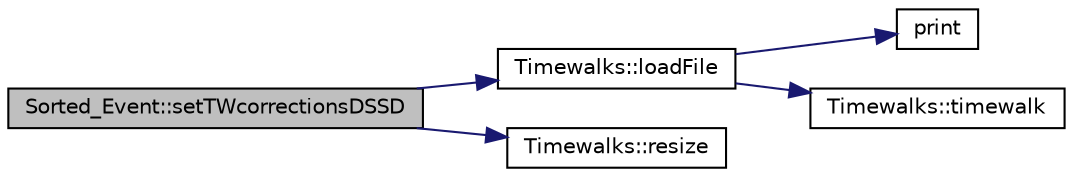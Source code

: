 digraph "Sorted_Event::setTWcorrectionsDSSD"
{
 // LATEX_PDF_SIZE
  edge [fontname="Helvetica",fontsize="10",labelfontname="Helvetica",labelfontsize="10"];
  node [fontname="Helvetica",fontsize="10",shape=record];
  rankdir="LR";
  Node1 [label="Sorted_Event::setTWcorrectionsDSSD",height=0.2,width=0.4,color="black", fillcolor="grey75", style="filled", fontcolor="black",tooltip=" "];
  Node1 -> Node2 [color="midnightblue",fontsize="10",style="solid",fontname="Helvetica"];
  Node2 [label="Timewalks::loadFile",height=0.2,width=0.4,color="black", fillcolor="white", style="filled",URL="$class_timewalks.html#a4292dfbeb4cff4c470bd04d2206dc28a",tooltip=" "];
  Node2 -> Node3 [color="midnightblue",fontsize="10",style="solid",fontname="Helvetica"];
  Node3 [label="print",height=0.2,width=0.4,color="black", fillcolor="white", style="filled",URL="$utils_8hpp.html#a66ca7a7876bba06ed99b2fa6945cd2b0",tooltip=" "];
  Node2 -> Node4 [color="midnightblue",fontsize="10",style="solid",fontname="Helvetica"];
  Node4 [label="Timewalks::timewalk",height=0.2,width=0.4,color="black", fillcolor="white", style="filled",URL="$class_timewalks.html#a6752742154cdfe89f02b18d2acdd529c",tooltip=" "];
  Node1 -> Node5 [color="midnightblue",fontsize="10",style="solid",fontname="Helvetica"];
  Node5 [label="Timewalks::resize",height=0.2,width=0.4,color="black", fillcolor="white", style="filled",URL="$class_timewalks.html#a72fdfa46fc95d2bf895082b30ccb6bbf",tooltip=" "];
}
